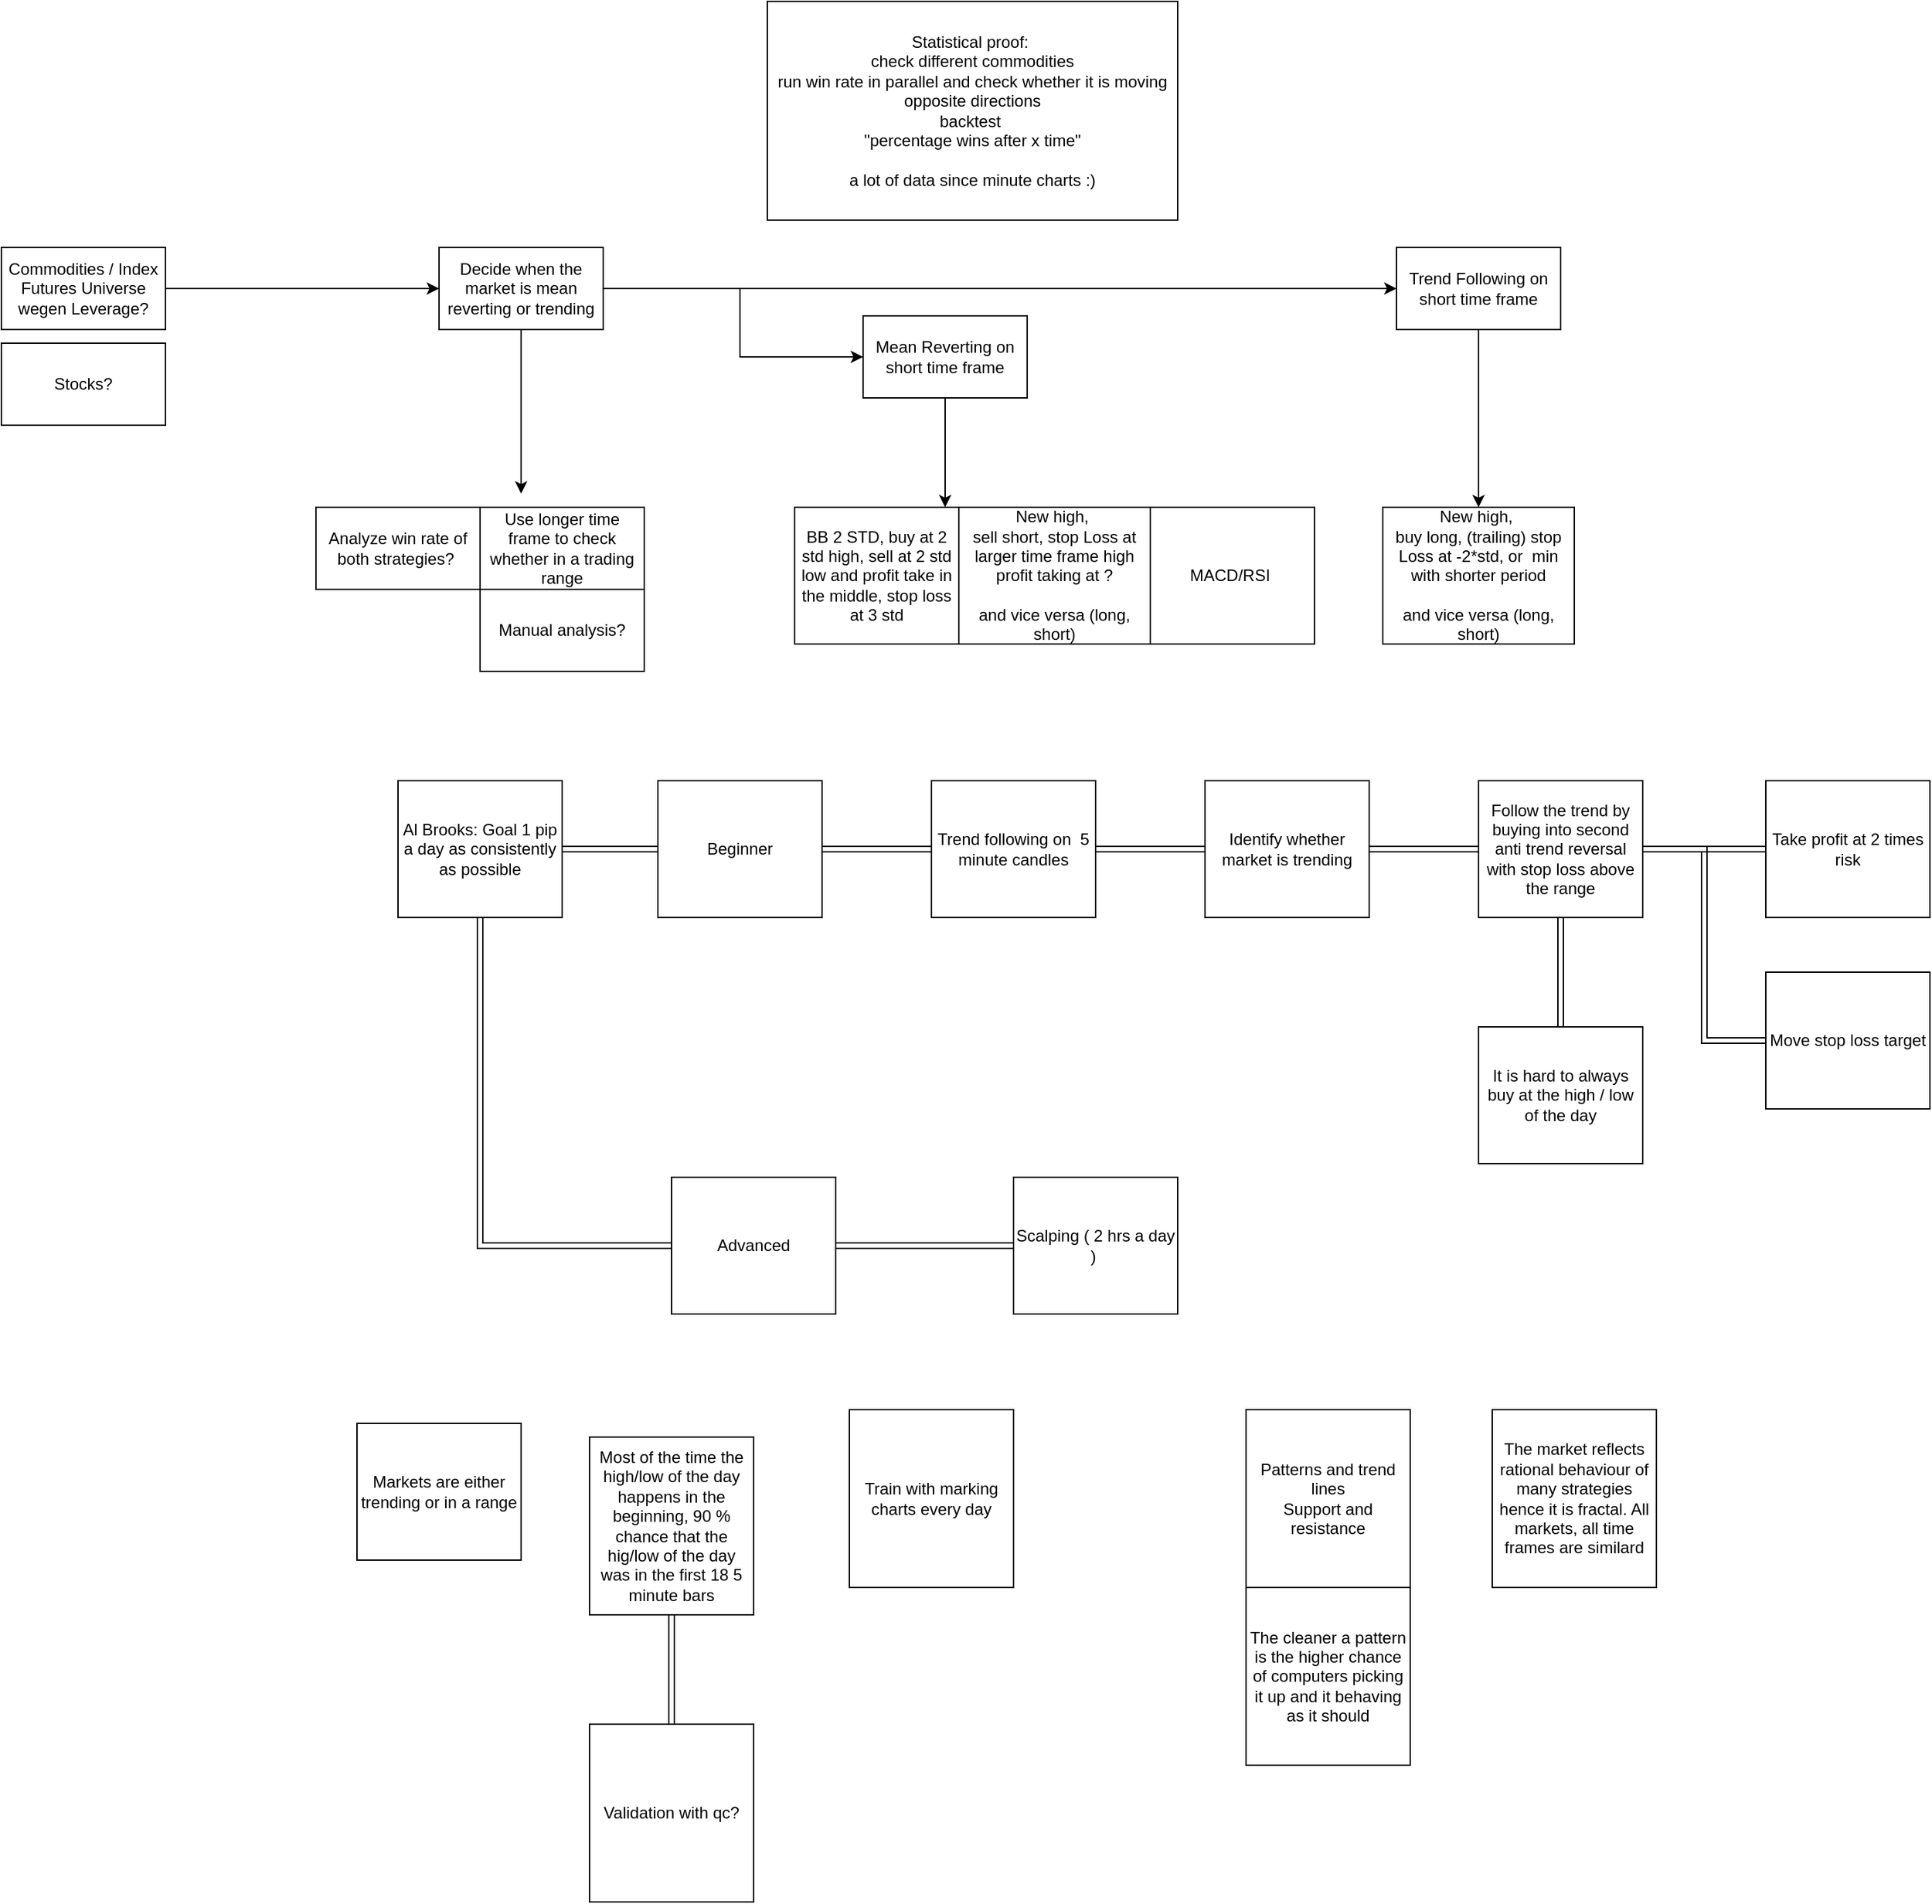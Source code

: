 <mxfile version="20.7.4" type="github" pages="4">
  <diagram id="VK3RTZsQUqMUPThRABeq" name="TF/MR on short time frame">
    <mxGraphModel dx="2224" dy="1010" grid="1" gridSize="10" guides="1" tooltips="1" connect="1" arrows="1" fold="1" page="1" pageScale="1" pageWidth="827" pageHeight="1169" math="0" shadow="0">
      <root>
        <mxCell id="0" />
        <mxCell id="1" parent="0" />
        <mxCell id="BM1w3yiu7kG1aTaWFo76-2" style="edgeStyle=orthogonalEdgeStyle;rounded=0;orthogonalLoop=1;jettySize=auto;html=1;" parent="1" source="BM1w3yiu7kG1aTaWFo76-1" edge="1">
          <mxGeometry relative="1" as="geometry">
            <mxPoint x="190" y="470" as="targetPoint" />
          </mxGeometry>
        </mxCell>
        <mxCell id="BM1w3yiu7kG1aTaWFo76-4" value="" style="edgeStyle=orthogonalEdgeStyle;rounded=0;orthogonalLoop=1;jettySize=auto;html=1;exitX=1;exitY=0.5;exitDx=0;exitDy=0;" parent="1" source="BM1w3yiu7kG1aTaWFo76-1" target="BM1w3yiu7kG1aTaWFo76-3" edge="1">
          <mxGeometry relative="1" as="geometry">
            <mxPoint x="390" y="320" as="sourcePoint" />
            <Array as="points">
              <mxPoint x="350" y="320" />
              <mxPoint x="350" y="370" />
            </Array>
          </mxGeometry>
        </mxCell>
        <mxCell id="BM1w3yiu7kG1aTaWFo76-6" style="edgeStyle=orthogonalEdgeStyle;rounded=0;orthogonalLoop=1;jettySize=auto;html=1;entryX=0;entryY=0.5;entryDx=0;entryDy=0;" parent="1" source="BM1w3yiu7kG1aTaWFo76-1" target="BM1w3yiu7kG1aTaWFo76-7" edge="1">
          <mxGeometry relative="1" as="geometry">
            <mxPoint x="630" y="320" as="targetPoint" />
            <mxPoint x="390" y="320" as="sourcePoint" />
          </mxGeometry>
        </mxCell>
        <mxCell id="BM1w3yiu7kG1aTaWFo76-1" value="Decide when the market is mean reverting or trending" style="rounded=0;whiteSpace=wrap;html=1;" parent="1" vertex="1">
          <mxGeometry x="130" y="290" width="120" height="60" as="geometry" />
        </mxCell>
        <mxCell id="BM1w3yiu7kG1aTaWFo76-11" value="" style="edgeStyle=orthogonalEdgeStyle;rounded=0;orthogonalLoop=1;jettySize=auto;html=1;" parent="1" source="BM1w3yiu7kG1aTaWFo76-3" edge="1">
          <mxGeometry relative="1" as="geometry">
            <mxPoint x="500" y="480" as="targetPoint" />
          </mxGeometry>
        </mxCell>
        <mxCell id="BM1w3yiu7kG1aTaWFo76-3" value="Mean Reverting on short time frame" style="whiteSpace=wrap;html=1;rounded=0;" parent="1" vertex="1">
          <mxGeometry x="440" y="340" width="120" height="60" as="geometry" />
        </mxCell>
        <mxCell id="BM1w3yiu7kG1aTaWFo76-20" style="edgeStyle=orthogonalEdgeStyle;rounded=0;orthogonalLoop=1;jettySize=auto;html=1;entryX=0.5;entryY=0;entryDx=0;entryDy=0;" parent="1" source="BM1w3yiu7kG1aTaWFo76-7" target="BM1w3yiu7kG1aTaWFo76-19" edge="1">
          <mxGeometry relative="1" as="geometry" />
        </mxCell>
        <mxCell id="BM1w3yiu7kG1aTaWFo76-7" value="Trend Following on short time frame" style="rounded=0;whiteSpace=wrap;html=1;" parent="1" vertex="1">
          <mxGeometry x="830" y="290" width="120" height="60" as="geometry" />
        </mxCell>
        <mxCell id="BM1w3yiu7kG1aTaWFo76-13" value="BB 2 STD, buy at 2 std high, sell at 2 std low and profit take in the middle, stop loss at 3 std" style="whiteSpace=wrap;html=1;rounded=0;" parent="1" vertex="1">
          <mxGeometry x="390" y="480" width="120" height="100" as="geometry" />
        </mxCell>
        <mxCell id="BM1w3yiu7kG1aTaWFo76-14" value="New high,&amp;nbsp;&lt;br&gt;sell short, stop Loss at larger time frame high&lt;br&gt;profit taking at ?&lt;br&gt;&lt;br&gt;and vice versa (long, short)" style="whiteSpace=wrap;html=1;rounded=0;" parent="1" vertex="1">
          <mxGeometry x="510" y="480" width="140" height="100" as="geometry" />
        </mxCell>
        <mxCell id="BM1w3yiu7kG1aTaWFo76-15" value="MACD/RSI&amp;nbsp;" style="whiteSpace=wrap;html=1;rounded=0;" parent="1" vertex="1">
          <mxGeometry x="650" y="480" width="120" height="100" as="geometry" />
        </mxCell>
        <mxCell id="BM1w3yiu7kG1aTaWFo76-16" value="Analyze win rate of both strategies?&amp;nbsp;" style="rounded=0;whiteSpace=wrap;html=1;" parent="1" vertex="1">
          <mxGeometry x="40" y="480" width="120" height="60" as="geometry" />
        </mxCell>
        <mxCell id="BM1w3yiu7kG1aTaWFo76-17" value="Use longer time frame to check whether in a trading range" style="rounded=0;whiteSpace=wrap;html=1;" parent="1" vertex="1">
          <mxGeometry x="160" y="480" width="120" height="60" as="geometry" />
        </mxCell>
        <mxCell id="BM1w3yiu7kG1aTaWFo76-18" value="Manual analysis?" style="rounded=0;whiteSpace=wrap;html=1;" parent="1" vertex="1">
          <mxGeometry x="160" y="540" width="120" height="60" as="geometry" />
        </mxCell>
        <mxCell id="BM1w3yiu7kG1aTaWFo76-19" value="New high,&amp;nbsp;&lt;br&gt;buy long, (trailing) stop Loss at -2*std, or&amp;nbsp; min with shorter period&lt;br&gt;&lt;br&gt;and vice versa (long, short)" style="whiteSpace=wrap;html=1;rounded=0;" parent="1" vertex="1">
          <mxGeometry x="820" y="480" width="140" height="100" as="geometry" />
        </mxCell>
        <mxCell id="BM1w3yiu7kG1aTaWFo76-21" value="Statistical proof:&amp;nbsp;&lt;br&gt;check different commodities&lt;br&gt;run win rate in parallel and check whether it is moving opposite directions&lt;br&gt;backtest&amp;nbsp;&lt;br&gt;&quot;percentage wins after x time&quot;&lt;br&gt;&lt;br&gt;a lot of data since minute charts :)" style="rounded=0;whiteSpace=wrap;html=1;" parent="1" vertex="1">
          <mxGeometry x="370" y="110" width="300" height="160" as="geometry" />
        </mxCell>
        <mxCell id="_x_Snv1CV_kkB_dPK399-2" style="edgeStyle=orthogonalEdgeStyle;rounded=0;orthogonalLoop=1;jettySize=auto;html=1;" parent="1" source="_x_Snv1CV_kkB_dPK399-1" target="BM1w3yiu7kG1aTaWFo76-1" edge="1">
          <mxGeometry relative="1" as="geometry" />
        </mxCell>
        <mxCell id="_x_Snv1CV_kkB_dPK399-1" value="Commodities / Index Futures Universe wegen Leverage?" style="rounded=0;whiteSpace=wrap;html=1;" parent="1" vertex="1">
          <mxGeometry x="-190" y="290" width="120" height="60" as="geometry" />
        </mxCell>
        <mxCell id="_x_Snv1CV_kkB_dPK399-3" value="Stocks?" style="rounded=0;whiteSpace=wrap;html=1;" parent="1" vertex="1">
          <mxGeometry x="-190" y="360" width="120" height="60" as="geometry" />
        </mxCell>
        <mxCell id="8nmNbmVLjC__ol2FfnZE-3" style="edgeStyle=orthogonalEdgeStyle;shape=link;rounded=0;orthogonalLoop=1;jettySize=auto;html=1;" edge="1" parent="1" source="8nmNbmVLjC__ol2FfnZE-1">
          <mxGeometry relative="1" as="geometry">
            <mxPoint x="290" y="730" as="targetPoint" />
          </mxGeometry>
        </mxCell>
        <mxCell id="8nmNbmVLjC__ol2FfnZE-8" style="edgeStyle=orthogonalEdgeStyle;shape=link;rounded=0;orthogonalLoop=1;jettySize=auto;html=1;entryX=0;entryY=0.5;entryDx=0;entryDy=0;" edge="1" parent="1" source="8nmNbmVLjC__ol2FfnZE-1" target="8nmNbmVLjC__ol2FfnZE-7">
          <mxGeometry relative="1" as="geometry">
            <Array as="points">
              <mxPoint x="160" y="1020" />
            </Array>
          </mxGeometry>
        </mxCell>
        <mxCell id="8nmNbmVLjC__ol2FfnZE-1" value="Al Brooks: Goal 1 pip a day as consistently as possible" style="whiteSpace=wrap;html=1;rounded=0;" vertex="1" parent="1">
          <mxGeometry x="100" y="680" width="120" height="100" as="geometry" />
        </mxCell>
        <mxCell id="8nmNbmVLjC__ol2FfnZE-2" value="Scalping ( 2 hrs a day )&amp;nbsp;" style="whiteSpace=wrap;html=1;rounded=0;" vertex="1" parent="1">
          <mxGeometry x="550" y="970" width="120" height="100" as="geometry" />
        </mxCell>
        <mxCell id="8nmNbmVLjC__ol2FfnZE-15" value="" style="edgeStyle=orthogonalEdgeStyle;shape=link;rounded=0;orthogonalLoop=1;jettySize=auto;html=1;" edge="1" parent="1" source="8nmNbmVLjC__ol2FfnZE-6" target="8nmNbmVLjC__ol2FfnZE-14">
          <mxGeometry relative="1" as="geometry" />
        </mxCell>
        <mxCell id="8nmNbmVLjC__ol2FfnZE-6" value="Beginner" style="whiteSpace=wrap;html=1;rounded=0;" vertex="1" parent="1">
          <mxGeometry x="290" y="680" width="120" height="100" as="geometry" />
        </mxCell>
        <mxCell id="8nmNbmVLjC__ol2FfnZE-9" style="edgeStyle=orthogonalEdgeStyle;shape=link;rounded=0;orthogonalLoop=1;jettySize=auto;html=1;entryX=0;entryY=0.5;entryDx=0;entryDy=0;" edge="1" parent="1" source="8nmNbmVLjC__ol2FfnZE-7" target="8nmNbmVLjC__ol2FfnZE-2">
          <mxGeometry relative="1" as="geometry" />
        </mxCell>
        <mxCell id="8nmNbmVLjC__ol2FfnZE-7" value="Advanced" style="whiteSpace=wrap;html=1;rounded=0;" vertex="1" parent="1">
          <mxGeometry x="300" y="970" width="120" height="100" as="geometry" />
        </mxCell>
        <mxCell id="8nmNbmVLjC__ol2FfnZE-10" value="Markets are either trending or in a range" style="whiteSpace=wrap;html=1;rounded=0;" vertex="1" parent="1">
          <mxGeometry x="70" y="1150" width="120" height="100" as="geometry" />
        </mxCell>
        <mxCell id="8nmNbmVLjC__ol2FfnZE-13" value="" style="edgeStyle=orthogonalEdgeStyle;shape=link;rounded=0;orthogonalLoop=1;jettySize=auto;html=1;" edge="1" parent="1" source="8nmNbmVLjC__ol2FfnZE-11" target="8nmNbmVLjC__ol2FfnZE-12">
          <mxGeometry relative="1" as="geometry" />
        </mxCell>
        <mxCell id="8nmNbmVLjC__ol2FfnZE-11" value="Most of the time the high/low of the day happens in the beginning, 90 % chance that the hig/low of the day was in the first 18 5 minute bars" style="whiteSpace=wrap;html=1;rounded=0;" vertex="1" parent="1">
          <mxGeometry x="240" y="1160" width="120" height="130" as="geometry" />
        </mxCell>
        <mxCell id="8nmNbmVLjC__ol2FfnZE-12" value="Validation with qc?" style="whiteSpace=wrap;html=1;rounded=0;" vertex="1" parent="1">
          <mxGeometry x="240" y="1370" width="120" height="130" as="geometry" />
        </mxCell>
        <mxCell id="8nmNbmVLjC__ol2FfnZE-17" value="" style="edgeStyle=orthogonalEdgeStyle;shape=link;rounded=0;orthogonalLoop=1;jettySize=auto;html=1;" edge="1" parent="1" source="8nmNbmVLjC__ol2FfnZE-14" target="8nmNbmVLjC__ol2FfnZE-16">
          <mxGeometry relative="1" as="geometry" />
        </mxCell>
        <mxCell id="8nmNbmVLjC__ol2FfnZE-14" value="Trend following on &amp;nbsp;5 minute candles" style="whiteSpace=wrap;html=1;rounded=0;" vertex="1" parent="1">
          <mxGeometry x="490" y="680" width="120" height="100" as="geometry" />
        </mxCell>
        <mxCell id="8nmNbmVLjC__ol2FfnZE-21" value="" style="edgeStyle=orthogonalEdgeStyle;shape=link;rounded=0;orthogonalLoop=1;jettySize=auto;html=1;" edge="1" parent="1" source="8nmNbmVLjC__ol2FfnZE-16" target="8nmNbmVLjC__ol2FfnZE-20">
          <mxGeometry relative="1" as="geometry" />
        </mxCell>
        <mxCell id="8nmNbmVLjC__ol2FfnZE-16" value="Identify whether market is trending" style="whiteSpace=wrap;html=1;rounded=0;" vertex="1" parent="1">
          <mxGeometry x="690" y="680" width="120" height="100" as="geometry" />
        </mxCell>
        <mxCell id="8nmNbmVLjC__ol2FfnZE-18" value="Train with marking charts every day" style="whiteSpace=wrap;html=1;rounded=0;" vertex="1" parent="1">
          <mxGeometry x="430" y="1140" width="120" height="130" as="geometry" />
        </mxCell>
        <mxCell id="8nmNbmVLjC__ol2FfnZE-19" value="Patterns and trend lines&lt;br&gt;Support and resistance" style="whiteSpace=wrap;html=1;rounded=0;" vertex="1" parent="1">
          <mxGeometry x="720" y="1140" width="120" height="130" as="geometry" />
        </mxCell>
        <mxCell id="8nmNbmVLjC__ol2FfnZE-24" value="" style="edgeStyle=orthogonalEdgeStyle;shape=link;rounded=0;orthogonalLoop=1;jettySize=auto;html=1;" edge="1" parent="1" source="8nmNbmVLjC__ol2FfnZE-20" target="8nmNbmVLjC__ol2FfnZE-23">
          <mxGeometry relative="1" as="geometry" />
        </mxCell>
        <mxCell id="8nmNbmVLjC__ol2FfnZE-26" value="" style="edgeStyle=orthogonalEdgeStyle;shape=link;rounded=0;orthogonalLoop=1;jettySize=auto;html=1;" edge="1" parent="1" source="8nmNbmVLjC__ol2FfnZE-20" target="8nmNbmVLjC__ol2FfnZE-25">
          <mxGeometry relative="1" as="geometry" />
        </mxCell>
        <mxCell id="8nmNbmVLjC__ol2FfnZE-29" style="edgeStyle=orthogonalEdgeStyle;shape=link;rounded=0;orthogonalLoop=1;jettySize=auto;html=1;entryX=0;entryY=0.5;entryDx=0;entryDy=0;" edge="1" parent="1" source="8nmNbmVLjC__ol2FfnZE-20" target="8nmNbmVLjC__ol2FfnZE-30">
          <mxGeometry relative="1" as="geometry">
            <mxPoint x="1070" y="860" as="targetPoint" />
          </mxGeometry>
        </mxCell>
        <mxCell id="8nmNbmVLjC__ol2FfnZE-20" value="Follow the trend by buying into second anti trend reversal with stop loss above the range" style="whiteSpace=wrap;html=1;rounded=0;" vertex="1" parent="1">
          <mxGeometry x="890" y="680" width="120" height="100" as="geometry" />
        </mxCell>
        <mxCell id="8nmNbmVLjC__ol2FfnZE-23" value="Take profit at 2 times risk" style="whiteSpace=wrap;html=1;rounded=0;" vertex="1" parent="1">
          <mxGeometry x="1100" y="680" width="120" height="100" as="geometry" />
        </mxCell>
        <mxCell id="8nmNbmVLjC__ol2FfnZE-25" value="It is hard to always buy at the high / low of the day" style="whiteSpace=wrap;html=1;rounded=0;" vertex="1" parent="1">
          <mxGeometry x="890" y="860" width="120" height="100" as="geometry" />
        </mxCell>
        <mxCell id="8nmNbmVLjC__ol2FfnZE-27" value="The market reflects rational behaviour of many strategies hence it is fractal. All markets, all time frames are similard" style="whiteSpace=wrap;html=1;rounded=0;" vertex="1" parent="1">
          <mxGeometry x="900" y="1140" width="120" height="130" as="geometry" />
        </mxCell>
        <mxCell id="8nmNbmVLjC__ol2FfnZE-28" value="The cleaner a pattern is the higher chance of computers picking it up and it behaving as it should" style="whiteSpace=wrap;html=1;rounded=0;" vertex="1" parent="1">
          <mxGeometry x="720" y="1270" width="120" height="130" as="geometry" />
        </mxCell>
        <mxCell id="8nmNbmVLjC__ol2FfnZE-30" value="Move stop loss target" style="whiteSpace=wrap;html=1;rounded=0;" vertex="1" parent="1">
          <mxGeometry x="1100" y="820" width="120" height="100" as="geometry" />
        </mxCell>
      </root>
    </mxGraphModel>
  </diagram>
  <diagram id="zN3fcqKvg-jUUNKOYYdG" name="Modern CANSLIM?">
    <mxGraphModel dx="1665" dy="606" grid="1" gridSize="10" guides="1" tooltips="1" connect="1" arrows="1" fold="1" page="1" pageScale="1" pageWidth="827" pageHeight="1169" math="0" shadow="0">
      <root>
        <mxCell id="0" />
        <mxCell id="1" parent="0" />
        <mxCell id="hgG9cI2qLvR-yEieUUG0-4" value="Adaptive Criteria&lt;br&gt;Via Win Rate?&amp;nbsp;" style="rounded=0;whiteSpace=wrap;html=1;horizontal=1;verticalAlign=top;" parent="1" vertex="1">
          <mxGeometry x="50" y="130" width="180" height="370" as="geometry" />
        </mxCell>
        <mxCell id="RJZip8eucNwpseO5QhYE-1" value="Earning Quality" style="rounded=0;whiteSpace=wrap;html=1;" parent="1" vertex="1">
          <mxGeometry x="80" y="220" width="120" height="60" as="geometry" />
        </mxCell>
        <mxCell id="RJZip8eucNwpseO5QhYE-2" value="Modern CANSLIM?&lt;br&gt;&lt;br&gt;Find the strongest of stocks" style="text;html=1;strokeColor=none;fillColor=none;align=center;verticalAlign=middle;whiteSpace=wrap;rounded=0;" parent="1" vertex="1">
          <mxGeometry x="340" y="70" width="190" height="30" as="geometry" />
        </mxCell>
        <mxCell id="RJZip8eucNwpseO5QhYE-3" value="Profitability" style="rounded=0;whiteSpace=wrap;html=1;" parent="1" vertex="1">
          <mxGeometry x="80" y="290" width="120" height="60" as="geometry" />
        </mxCell>
        <mxCell id="RJZip8eucNwpseO5QhYE-4" value="Stock Universe" style="rounded=0;whiteSpace=wrap;html=1;" parent="1" vertex="1">
          <mxGeometry x="-80" y="220" width="120" height="60" as="geometry" />
        </mxCell>
        <mxCell id="yP6wDF-zd7KKgBvsiXPi-1" value="Momentum vs Average Momentum" style="rounded=0;whiteSpace=wrap;html=1;" parent="1" vertex="1">
          <mxGeometry x="80" y="360" width="120" height="60" as="geometry" />
        </mxCell>
        <mxCell id="yP6wDF-zd7KKgBvsiXPi-2" value="Industry strength" style="rounded=0;whiteSpace=wrap;html=1;" parent="1" vertex="1">
          <mxGeometry x="80" y="430" width="120" height="60" as="geometry" />
        </mxCell>
        <mxCell id="yP6wDF-zd7KKgBvsiXPi-3" value="Strong Base:&amp;nbsp;&lt;br&gt;wie viel % volumen hat ein Close 10 % unterhalb vom breakout" style="rounded=0;whiteSpace=wrap;html=1;" parent="1" vertex="1">
          <mxGeometry x="250" y="280" width="120" height="100" as="geometry" />
        </mxCell>
        <mxCell id="yP6wDF-zd7KKgBvsiXPi-4" value="Breakout" style="rounded=0;whiteSpace=wrap;html=1;" parent="1" vertex="1">
          <mxGeometry x="250" y="220" width="120" height="60" as="geometry" />
        </mxCell>
        <mxCell id="yP6wDF-zd7KKgBvsiXPi-5" value="Stop Loss e.g. 7 % or 3* STD&amp;nbsp;" style="rounded=0;whiteSpace=wrap;html=1;" parent="1" vertex="1">
          <mxGeometry x="580" y="310" width="120" height="60" as="geometry" />
        </mxCell>
        <mxCell id="yP6wDF-zd7KKgBvsiXPi-6" value="If falls below breakout liquidate half the position" style="rounded=0;whiteSpace=wrap;html=1;" parent="1" vertex="1">
          <mxGeometry x="580" y="220" width="120" height="60" as="geometry" />
        </mxCell>
        <mxCell id="yP6wDF-zd7KKgBvsiXPi-7" value="Sell if falls below Min" style="rounded=0;whiteSpace=wrap;html=1;" parent="1" vertex="1">
          <mxGeometry x="730" y="220" width="120" height="60" as="geometry" />
        </mxCell>
        <mxCell id="yP6wDF-zd7KKgBvsiXPi-8" value="Sell if momentum fades&amp;nbsp;" style="rounded=0;whiteSpace=wrap;html=1;" parent="1" vertex="1">
          <mxGeometry x="730" y="310" width="120" height="60" as="geometry" />
        </mxCell>
        <mxCell id="yP6wDF-zd7KKgBvsiXPi-10" value="Win rate &amp;lt; 0.5 weil viele Stocks schnell liquidiert werden&lt;br&gt;&lt;br&gt;Wenige Stocks machen viel Gewinn&lt;br&gt;&lt;br&gt;Nachweis:&amp;nbsp;&lt;br&gt;- Quality Factors in verschiedenen Perioden / Gesamtheitlich&lt;br&gt;- Breakout on its own" style="text;html=1;strokeColor=none;fillColor=none;align=center;verticalAlign=middle;whiteSpace=wrap;rounded=0;" parent="1" vertex="1">
          <mxGeometry x="260" y="570" width="190" height="30" as="geometry" />
        </mxCell>
        <mxCell id="hgG9cI2qLvR-yEieUUG0-1" value="Position Size Equal" style="rounded=0;whiteSpace=wrap;html=1;" parent="1" vertex="1">
          <mxGeometry x="400" y="220" width="120" height="60" as="geometry" />
        </mxCell>
        <mxCell id="hgG9cI2qLvR-yEieUUG0-2" value="ATR/STD position size" style="rounded=0;whiteSpace=wrap;html=1;" parent="1" vertex="1">
          <mxGeometry x="400" y="310" width="120" height="60" as="geometry" />
        </mxCell>
        <mxCell id="hgG9cI2qLvR-yEieUUG0-3" value="Range Position Size" style="rounded=0;whiteSpace=wrap;html=1;" parent="1" vertex="1">
          <mxGeometry x="400" y="390" width="120" height="60" as="geometry" />
        </mxCell>
      </root>
    </mxGraphModel>
  </diagram>
  <diagram id="7B_jze7HxOyKP_zmJPCG" name="Makro Investing">
    <mxGraphModel dx="1456" dy="934" grid="1" gridSize="10" guides="1" tooltips="1" connect="1" arrows="1" fold="1" page="1" pageScale="1" pageWidth="827" pageHeight="1169" math="0" shadow="0">
      <root>
        <mxCell id="0" />
        <mxCell id="1" parent="0" />
        <mxCell id="Mxl3VQkAT24UKCdeUA-w-1" value="Makro Investing" style="text;html=1;strokeColor=none;fillColor=none;align=center;verticalAlign=middle;whiteSpace=wrap;rounded=0;" vertex="1" parent="1">
          <mxGeometry x="330" y="130" width="60" height="30" as="geometry" />
        </mxCell>
      </root>
    </mxGraphModel>
  </diagram>
  <diagram id="71mZlUHGRR9bgR5draeT" name="Mental Models">
    <mxGraphModel dx="670" dy="485" grid="1" gridSize="10" guides="1" tooltips="1" connect="1" arrows="1" fold="1" page="1" pageScale="1" pageWidth="827" pageHeight="1169" math="0" shadow="0">
      <root>
        <mxCell id="0" />
        <mxCell id="1" parent="0" />
        <mxCell id="5-3oio5sw9SECArTRU8J-14" style="edgeStyle=orthogonalEdgeStyle;shape=link;rounded=0;orthogonalLoop=1;jettySize=auto;html=1;entryX=0.5;entryY=0;entryDx=0;entryDy=0;" edge="1" parent="1" source="5-3oio5sw9SECArTRU8J-1" target="5-3oio5sw9SECArTRU8J-6">
          <mxGeometry relative="1" as="geometry" />
        </mxCell>
        <mxCell id="5-3oio5sw9SECArTRU8J-1" value="Well-rounded personal life" style="rounded=0;whiteSpace=wrap;html=1;" vertex="1" parent="1">
          <mxGeometry x="827" y="470" width="120" height="60" as="geometry" />
        </mxCell>
        <mxCell id="5-3oio5sw9SECArTRU8J-15" style="edgeStyle=orthogonalEdgeStyle;shape=link;rounded=0;orthogonalLoop=1;jettySize=auto;html=1;entryX=0.5;entryY=1;entryDx=0;entryDy=0;" edge="1" parent="1" source="5-3oio5sw9SECArTRU8J-2" target="5-3oio5sw9SECArTRU8J-6">
          <mxGeometry relative="1" as="geometry">
            <Array as="points">
              <mxPoint x="1020" y="760" />
              <mxPoint x="887" y="760" />
            </Array>
          </mxGeometry>
        </mxCell>
        <mxCell id="5-3oio5sw9SECArTRU8J-2" value="Positive Attitude" style="rounded=0;whiteSpace=wrap;html=1;" vertex="1" parent="1">
          <mxGeometry x="960" y="790" width="120" height="60" as="geometry" />
        </mxCell>
        <mxCell id="5-3oio5sw9SECArTRU8J-17" style="edgeStyle=orthogonalEdgeStyle;shape=link;rounded=0;orthogonalLoop=1;jettySize=auto;html=1;entryX=0.5;entryY=1;entryDx=0;entryDy=0;" edge="1" parent="1" source="5-3oio5sw9SECArTRU8J-3" target="5-3oio5sw9SECArTRU8J-6">
          <mxGeometry relative="1" as="geometry" />
        </mxCell>
        <mxCell id="5-3oio5sw9SECArTRU8J-3" value="Motivation to make money" style="rounded=0;whiteSpace=wrap;html=1;" vertex="1" parent="1">
          <mxGeometry x="730" y="790" width="120" height="60" as="geometry" />
        </mxCell>
        <mxCell id="5-3oio5sw9SECArTRU8J-16" style="edgeStyle=orthogonalEdgeStyle;shape=link;rounded=0;orthogonalLoop=1;jettySize=auto;html=1;entryX=0;entryY=0.5;entryDx=0;entryDy=0;" edge="1" parent="1" source="5-3oio5sw9SECArTRU8J-4" target="5-3oio5sw9SECArTRU8J-6">
          <mxGeometry relative="1" as="geometry" />
        </mxCell>
        <mxCell id="5-3oio5sw9SECArTRU8J-4" value="Lack of conflicts" style="rounded=0;whiteSpace=wrap;html=1;" vertex="1" parent="1">
          <mxGeometry x="520" y="570" width="120" height="60" as="geometry" />
        </mxCell>
        <mxCell id="5-3oio5sw9SECArTRU8J-18" style="edgeStyle=orthogonalEdgeStyle;shape=link;rounded=0;orthogonalLoop=1;jettySize=auto;html=1;" edge="1" parent="1" source="5-3oio5sw9SECArTRU8J-5" target="5-3oio5sw9SECArTRU8J-6">
          <mxGeometry relative="1" as="geometry" />
        </mxCell>
        <mxCell id="5-3oio5sw9SECArTRU8J-5" value="Owning the result" style="rounded=0;whiteSpace=wrap;html=1;" vertex="1" parent="1">
          <mxGeometry x="990" y="620" width="120" height="60" as="geometry" />
        </mxCell>
        <mxCell id="5-3oio5sw9SECArTRU8J-6" value="Psychological Factors" style="rounded=0;whiteSpace=wrap;html=1;" vertex="1" parent="1">
          <mxGeometry x="827" y="570" width="120" height="60" as="geometry" />
        </mxCell>
        <mxCell id="5-3oio5sw9SECArTRU8J-7" value="Decision-Making Factors" style="rounded=0;whiteSpace=wrap;html=1;" vertex="1" parent="1">
          <mxGeometry x="500" y="220" width="120" height="60" as="geometry" />
        </mxCell>
        <mxCell id="5-3oio5sw9SECArTRU8J-11" style="edgeStyle=orthogonalEdgeStyle;rounded=0;orthogonalLoop=1;jettySize=auto;html=1;entryX=0;entryY=0.5;entryDx=0;entryDy=0;shape=link;" edge="1" parent="1" source="5-3oio5sw9SECArTRU8J-8" target="5-3oio5sw9SECArTRU8J-7">
          <mxGeometry relative="1" as="geometry" />
        </mxCell>
        <mxCell id="5-3oio5sw9SECArTRU8J-8" value="Solid knowledge of technical factors of the market" style="rounded=0;whiteSpace=wrap;html=1;" vertex="1" parent="1">
          <mxGeometry x="354" y="220" width="120" height="60" as="geometry" />
        </mxCell>
        <mxCell id="5-3oio5sw9SECArTRU8J-12" style="edgeStyle=orthogonalEdgeStyle;shape=link;rounded=0;orthogonalLoop=1;jettySize=auto;html=1;entryX=0.5;entryY=1;entryDx=0;entryDy=0;" edge="1" parent="1" source="5-3oio5sw9SECArTRU8J-9" target="5-3oio5sw9SECArTRU8J-7">
          <mxGeometry relative="1" as="geometry" />
        </mxCell>
        <mxCell id="5-3oio5sw9SECArTRU8J-9" value="Aptitude for making sound decisions without common biases" style="rounded=0;whiteSpace=wrap;html=1;" vertex="1" parent="1">
          <mxGeometry x="500" y="310" width="120" height="60" as="geometry" />
        </mxCell>
        <mxCell id="5-3oio5sw9SECArTRU8J-13" style="edgeStyle=orthogonalEdgeStyle;shape=link;rounded=0;orthogonalLoop=1;jettySize=auto;html=1;entryX=1;entryY=0.5;entryDx=0;entryDy=0;" edge="1" parent="1" source="5-3oio5sw9SECArTRU8J-10" target="5-3oio5sw9SECArTRU8J-7">
          <mxGeometry relative="1" as="geometry" />
        </mxCell>
        <mxCell id="5-3oio5sw9SECArTRU8J-10" value="Think independently" style="rounded=0;whiteSpace=wrap;html=1;" vertex="1" parent="1">
          <mxGeometry x="660" y="220" width="120" height="60" as="geometry" />
        </mxCell>
        <mxCell id="5-3oio5sw9SECArTRU8J-23" value="" style="edgeStyle=orthogonalEdgeStyle;shape=link;rounded=0;orthogonalLoop=1;jettySize=auto;html=1;" edge="1" parent="1" source="5-3oio5sw9SECArTRU8J-19" target="5-3oio5sw9SECArTRU8J-22">
          <mxGeometry relative="1" as="geometry" />
        </mxCell>
        <mxCell id="5-3oio5sw9SECArTRU8J-25" style="edgeStyle=orthogonalEdgeStyle;shape=link;rounded=0;orthogonalLoop=1;jettySize=auto;html=1;entryX=0.5;entryY=0;entryDx=0;entryDy=0;" edge="1" parent="1" source="5-3oio5sw9SECArTRU8J-19" target="5-3oio5sw9SECArTRU8J-24">
          <mxGeometry relative="1" as="geometry" />
        </mxCell>
        <mxCell id="5-3oio5sw9SECArTRU8J-19" value="Management" style="rounded=0;whiteSpace=wrap;html=1;" vertex="1" parent="1">
          <mxGeometry x="10" y="400" width="120" height="60" as="geometry" />
        </mxCell>
        <mxCell id="5-3oio5sw9SECArTRU8J-22" value="Risk control" style="rounded=0;whiteSpace=wrap;html=1;" vertex="1" parent="1">
          <mxGeometry x="170" y="400" width="120" height="60" as="geometry" />
        </mxCell>
        <mxCell id="5-3oio5sw9SECArTRU8J-24" value="Intuition" style="rounded=0;whiteSpace=wrap;html=1;" vertex="1" parent="1">
          <mxGeometry x="10" y="510" width="120" height="60" as="geometry" />
        </mxCell>
        <mxCell id="5-3oio5sw9SECArTRU8J-27" style="edgeStyle=orthogonalEdgeStyle;shape=link;rounded=0;orthogonalLoop=1;jettySize=auto;html=1;entryX=0.5;entryY=0;entryDx=0;entryDy=0;" edge="1" parent="1" source="5-3oio5sw9SECArTRU8J-26" target="5-3oio5sw9SECArTRU8J-19">
          <mxGeometry relative="1" as="geometry" />
        </mxCell>
        <mxCell id="5-3oio5sw9SECArTRU8J-26" value="Patience" style="rounded=0;whiteSpace=wrap;html=1;" vertex="1" parent="1">
          <mxGeometry x="10" y="280" width="120" height="60" as="geometry" />
        </mxCell>
        <mxCell id="5-3oio5sw9SECArTRU8J-29" value="Evolving concepts" style="rounded=0;whiteSpace=wrap;html=1;" vertex="1" parent="1">
          <mxGeometry x="840" y="220" width="120" height="60" as="geometry" />
        </mxCell>
        <mxCell id="5-3oio5sw9SECArTRU8J-34" value="" style="edgeStyle=orthogonalEdgeStyle;shape=link;rounded=0;orthogonalLoop=1;jettySize=auto;html=1;" edge="1" parent="1" source="5-3oio5sw9SECArTRU8J-30" target="5-3oio5sw9SECArTRU8J-33">
          <mxGeometry relative="1" as="geometry" />
        </mxCell>
        <mxCell id="5-3oio5sw9SECArTRU8J-30" value="System Trader" style="rounded=0;whiteSpace=wrap;html=1;" vertex="1" parent="1">
          <mxGeometry x="1340" y="250" width="120" height="60" as="geometry" />
        </mxCell>
        <mxCell id="5-3oio5sw9SECArTRU8J-36" style="edgeStyle=orthogonalEdgeStyle;shape=link;rounded=0;orthogonalLoop=1;jettySize=auto;html=1;" edge="1" parent="1" source="5-3oio5sw9SECArTRU8J-31">
          <mxGeometry relative="1" as="geometry">
            <mxPoint x="1610" y="400" as="targetPoint" />
          </mxGeometry>
        </mxCell>
        <mxCell id="5-3oio5sw9SECArTRU8J-31" value="Discretionary Trader" style="rounded=0;whiteSpace=wrap;html=1;" vertex="1" parent="1">
          <mxGeometry x="1560" y="250" width="120" height="60" as="geometry" />
        </mxCell>
        <mxCell id="5-3oio5sw9SECArTRU8J-33" value="Computerised System" style="rounded=0;whiteSpace=wrap;html=1;" vertex="1" parent="1">
          <mxGeometry x="1340" y="390" width="120" height="60" as="geometry" />
        </mxCell>
        <mxCell id="5-3oio5sw9SECArTRU8J-37" value="Intuitive System" style="rounded=0;whiteSpace=wrap;html=1;" vertex="1" parent="1">
          <mxGeometry x="1560" y="400" width="120" height="60" as="geometry" />
        </mxCell>
        <mxCell id="5-3oio5sw9SECArTRU8J-38" value="Thorough tests for belief" style="rounded=0;whiteSpace=wrap;html=1;" vertex="1" parent="1">
          <mxGeometry x="1340" y="480" width="120" height="60" as="geometry" />
        </mxCell>
        <mxCell id="5-3oio5sw9SECArTRU8J-39" value="Underlying markets constantly changing hence trading intuition is more important than valid tests" style="rounded=0;whiteSpace=wrap;html=1;" vertex="1" parent="1">
          <mxGeometry x="1550" y="480" width="120" height="60" as="geometry" />
        </mxCell>
        <mxCell id="5-3oio5sw9SECArTRU8J-40" value="Long decision making process due to a lot of verification" style="rounded=0;whiteSpace=wrap;html=1;" vertex="1" parent="1">
          <mxGeometry x="1340" y="560" width="120" height="60" as="geometry" />
        </mxCell>
        <mxCell id="5-3oio5sw9SECArTRU8J-41" value="Intuitive fast and confident decision making" style="rounded=0;whiteSpace=wrap;html=1;" vertex="1" parent="1">
          <mxGeometry x="1550" y="570" width="120" height="60" as="geometry" />
        </mxCell>
        <mxCell id="5-3oio5sw9SECArTRU8J-42" value="Extensive studies" style="rounded=0;whiteSpace=wrap;html=1;" vertex="1" parent="1">
          <mxGeometry x="1340" y="660" width="120" height="60" as="geometry" />
        </mxCell>
        <mxCell id="5-3oio5sw9SECArTRU8J-43" value="Reviewing game plan before the day" style="rounded=0;whiteSpace=wrap;html=1;" vertex="1" parent="1">
          <mxGeometry x="1534" y="660" width="120" height="60" as="geometry" />
        </mxCell>
        <mxCell id="5-3oio5sw9SECArTRU8J-44" value="Reviewing the day especially when stuff went wrong" style="rounded=0;whiteSpace=wrap;html=1;" vertex="1" parent="1">
          <mxGeometry x="1680" y="660" width="120" height="60" as="geometry" />
        </mxCell>
        <mxCell id="5-3oio5sw9SECArTRU8J-47" value="" style="edgeStyle=orthogonalEdgeStyle;shape=link;rounded=0;orthogonalLoop=1;jettySize=auto;html=1;" edge="1" parent="1" source="5-3oio5sw9SECArTRU8J-45" target="5-3oio5sw9SECArTRU8J-46">
          <mxGeometry relative="1" as="geometry" />
        </mxCell>
        <mxCell id="5-3oio5sw9SECArTRU8J-45" value="Attitude" style="rounded=0;whiteSpace=wrap;html=1;" vertex="1" parent="1">
          <mxGeometry x="1380" y="940" width="120" height="60" as="geometry" />
        </mxCell>
        <mxCell id="5-3oio5sw9SECArTRU8J-46" value="What I am doing important to me&lt;br&gt;&lt;br&gt;What I am doing depends on me&lt;br&gt;&lt;br&gt;I use preparation and review to improve my performance&lt;br&gt;&lt;br&gt;Enjoy getting better at the game" style="rounded=0;whiteSpace=wrap;html=1;" vertex="1" parent="1">
          <mxGeometry x="1590" y="865" width="120" height="210" as="geometry" />
        </mxCell>
        <mxCell id="5-3oio5sw9SECArTRU8J-48" value="Do not be the doubtful novice:&lt;br&gt;&amp;nbsp;&amp;nbsp;&lt;br&gt;Markets are evil, trading on commodities is bad&lt;br&gt;&lt;br&gt;The market/other traders are responsible for my losses&lt;br&gt;&lt;br&gt;I don&#39;t trust the system I copied from somebody&amp;nbsp;&lt;br&gt;&lt;br&gt;I am only here for the money" style="rounded=0;whiteSpace=wrap;html=1;" vertex="1" parent="1">
          <mxGeometry x="1750" y="865" width="120" height="210" as="geometry" />
        </mxCell>
      </root>
    </mxGraphModel>
  </diagram>
</mxfile>
